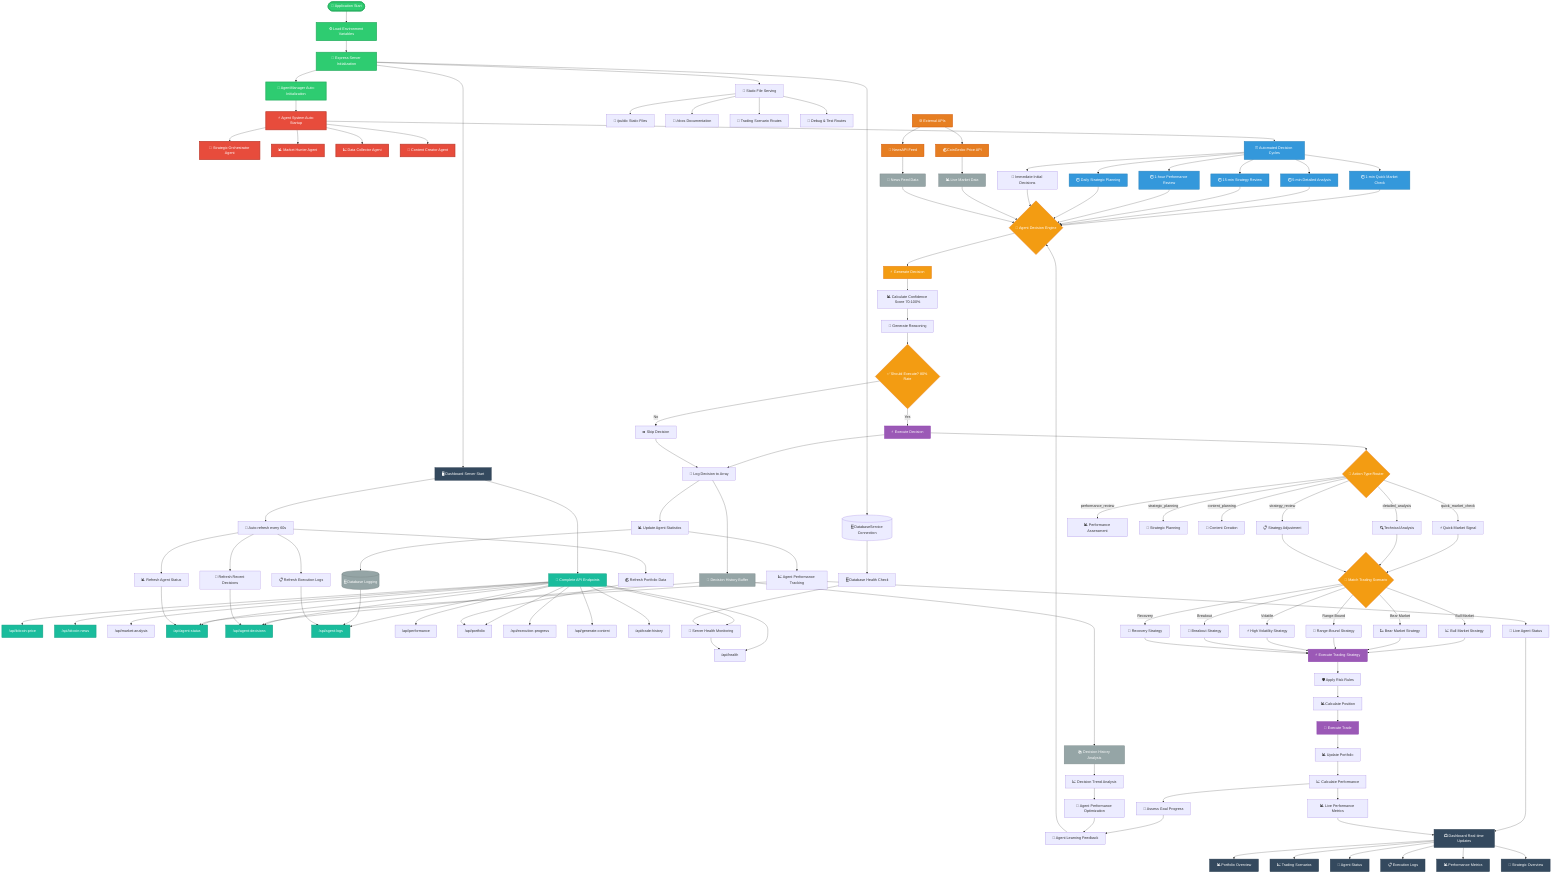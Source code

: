 graph TB
    %% Application Entry Points & Initialization
    Start([🚀 Application Start]) --> EnvLoad[⚙️ Load Environment Variables]
    EnvLoad --> ServerInit[📡 Express Server Initialization]
    ServerInit --> DatabaseInit[(🗄️ DatabaseService Connection)]
    ServerInit --> AgentManagerInit[🤖 AgentManager Auto-Initialization]
    ServerInit --> StaticServing[📁 Static File Serving]
    ServerInit --> DashboardServe[🖥️ Dashboard Server Start]
    
    %% Agent Manager System
    AgentManagerInit --> AgentSystemStart[⚡ Agent System Auto-Startup]
    AgentSystemStart --> StrategicOrchestrator[🎯 Strategic Orchestrator Agent]
    AgentSystemStart --> MarketHunter[📊 Market Hunter Agent] 
    AgentSystemStart --> DataCollector[📈 Data Collector Agent]
    AgentSystemStart --> ContentCreator[📝 Content Creator Agent]
    
    %% Live Agent Decision Cycles
    AgentSystemStart --> TimingCycles[⏰ Automated Decision Cycles]
    TimingCycles --> Cycle1min[🕐 1-min Quick Market Check]
    TimingCycles --> Cycle5min[🕔 5-min Detailed Analysis]
    TimingCycles --> Cycle15min[🕐 15-min Strategy Review]
    TimingCycles --> Cycle1hr[🕐 1-hour Performance Review]
    TimingCycles --> CycleDaily[🕐 Daily Strategic Planning]
    TimingCycles --> InitialDecisions[🚀 Immediate Initial Decisions]
    
    %% Agent Decision Making Process
    Cycle1min --> AgentDecisionEngine{🧠 Agent Decision Engine}
    Cycle5min --> AgentDecisionEngine
    Cycle15min --> AgentDecisionEngine
    Cycle1hr --> AgentDecisionEngine
    CycleDaily --> AgentDecisionEngine
    InitialDecisions --> AgentDecisionEngine
    
    %% Real-time Data Integration
    ExternalAPIs[🌐 External APIs] --> CoinGeckoAPI[💰 CoinGecko Price API]
    ExternalAPIs --> NewsAPI[📰 NewsAPI Feed]
    CoinGeckoAPI --> MarketDataFlow[📊 Live Market Data]
    NewsAPI --> NewsDataFlow[📰 News Feed Data]
    
    MarketDataFlow --> AgentDecisionEngine
    NewsDataFlow --> AgentDecisionEngine
    
    %% Decision Processing
    AgentDecisionEngine --> DecisionGeneration[⚡ Generate Decision]
    DecisionGeneration --> ConfidenceCalc["📊 Calculate Confidence Score 70-100%"]
    ConfidenceCalc --> ReasoningGen[🧾 Generate Reasoning]
    ReasoningGen --> ExecutionCheck{"✅ Should Execute? 80% Rate"}
    
    ExecutionCheck -->|Yes| ExecuteDecision[⚡ Execute Decision]
    ExecutionCheck -->|No| SkipDecision[⏭️ Skip Decision]
    
    %% Live Decision Logging & Statistics
    ExecuteDecision --> LogDecision[📝 Log Decision to Array]
    SkipDecision --> LogDecision
    LogDecision --> UpdateAgentStats[📊 Update Agent Statistics]
    LogDecision --> DecisionBuffer[💾 Decision History Buffer]
    UpdateAgentStats --> AgentPerformance[📈 Agent Performance Tracking]
    UpdateAgentStats --> DatabaseLog[(🗄️ Database Logging)]
    
    %% Complete API Endpoint System
    DashboardServe --> DashboardAPI[🔌 Complete API Endpoints]
    DashboardAPI --> BitcoinPriceAPI["/api/bitcoin-price"]
    DashboardAPI --> BitcoinNewsAPI["/api/bitcoin-news"]
    DashboardAPI --> MarketAnalysisAPI["/api/market-analysis"]
    DashboardAPI --> AgentStatusAPI["/api/agent-status"]
    DashboardAPI --> AgentDecisionsAPI["/api/agent-decisions"]
    DashboardAPI --> AgentLogsAPI["/api/agent-logs"]
    DashboardAPI --> PerformanceAPI["/api/performance"]
    DashboardAPI --> PortfolioAPI["/api/portfolio"]
    DashboardAPI --> ExecutionProgressAPI["/api/execution-progress"]
    DashboardAPI --> GenerateContentAPI["/api/generate-content"]
    DashboardAPI --> TradeHistoryAPI["/api/trade-history"]
    DashboardAPI --> HealthAPI["/api/health"]
    
    %% Live Agent Data Flow
    AgentPerformance --> AgentStatusAPI
    DecisionBuffer --> AgentDecisionsAPI
    DatabaseLog --> AgentLogsAPI
    
    %% Dashboard Auto-Refresh System
    DashboardServe --> AutoRefresh[🔄 Auto-refresh every 60s]
    AutoRefresh --> RefreshAgentStatus[📊 Refresh Agent Status]
    AutoRefresh --> RefreshDecisions[💭 Refresh Recent Decisions]
    AutoRefresh --> RefreshLogs[📋 Refresh Execution Logs]
    AutoRefresh --> RefreshPortfolio[💰 Refresh Portfolio Data]
    
    RefreshAgentStatus --> AgentStatusAPI
    RefreshDecisions --> AgentDecisionsAPI
    RefreshLogs --> AgentLogsAPI
    RefreshPortfolio --> PortfolioAPI
    
    %% Agent Goal-Based Actions
    ExecuteDecision --> ActionRouter{🎯 Action Type Router}
    ActionRouter -->|quick_market_check| QuickAction[⚡ Quick Market Signal]
    ActionRouter -->|detailed_analysis| AnalysisAction[🔍 Technical Analysis]
    ActionRouter -->|strategy_review| StrategyAction[📋 Strategy Adjustment]
    ActionRouter -->|performance_review| PerformanceAction[📊 Performance Assessment]
    ActionRouter -->|strategic_planning| PlanningAction[🎯 Strategic Planning]
    ActionRouter -->|content_planning| ContentAction[📝 Content Creation]
    
    %% Trading Scenario Integration
    QuickAction --> ScenarioMatcher{🎯 Match Trading Scenario}
    AnalysisAction --> ScenarioMatcher
    StrategyAction --> ScenarioMatcher
    ScenarioMatcher -->|Bull Market| BullScenario[📈 Bull Market Strategy]
    ScenarioMatcher -->|Bear Market| BearScenario[📉 Bear Market Strategy]
    ScenarioMatcher -->|Range-Bound| RangeScenario[🌊 Range-Bound Strategy]
    ScenarioMatcher -->|Volatile| VolatileScenario[⚡ High Volatility Strategy]
    ScenarioMatcher -->|Breakout| BreakoutScenario[🚀 Breakout Strategy]
    ScenarioMatcher -->|Recovery| RecoveryScenario[🔄 Recovery Strategy]
    
    %% Strategy Execution
    BullScenario --> StrategyExecution[⚡ Execute Trading Strategy]
    BearScenario --> StrategyExecution
    RangeScenario --> StrategyExecution
    VolatileScenario --> StrategyExecution
    BreakoutScenario --> StrategyExecution
    RecoveryScenario --> StrategyExecution
    
    StrategyExecution --> RiskMgmt[🛡️ Apply Risk Rules]
    RiskMgmt --> PositionSize[📊 Calculate Position]
    PositionSize --> TradeExecution[💫 Execute Trade]
    
    %% Portfolio Management
    TradeExecution --> PortfolioUpdate[📊 Update Portfolio]
    PortfolioUpdate --> PerformanceCalc[📈 Calculate Performance]
    PerformanceCalc --> GoalProgress[🎯 Assess Goal Progress]
    GoalProgress --> FeedbackLoop[🔄 Agent Learning Feedback]
    FeedbackLoop --> AgentDecisionEngine
    
    %% Live Status Broadcasting
    AgentPerformance --> LiveStatus[📡 Live Agent Status]
    LiveStatus --> DashboardBroadcast[📺 Dashboard Real-time Updates]
    PerformanceCalc --> LivePerformance[📊 Live Performance Metrics]
    LivePerformance --> DashboardBroadcast
    
    %% Agent Decision History & Optimization
    DecisionBuffer --> DecisionHistory[📚 Decision History Analysis]
    DecisionHistory --> TrendAnalysis[📈 Decision Trend Analysis]
    TrendAnalysis --> AgentOptimization[🔧 Agent Performance Optimization]
    AgentOptimization --> FeedbackLoop
    
    %% 6-Tab Dashboard Integration
    DashboardBroadcast --> Tab1[📊 Portfolio Overview]
    DashboardBroadcast --> Tab2[📈 Trading Scenarios] 
    DashboardBroadcast --> Tab3[🤖 Agent Status]
    DashboardBroadcast --> Tab4[📋 Execution Logs]
    DashboardBroadcast --> Tab5[📊 Performance Metrics]
    DashboardBroadcast --> Tab6[🎯 Strategic Overview]
    
    %% Static File Serving & Additional Routes
    StaticServing --> PublicFiles[📁 /public Static Files]
    StaticServing --> DocsFiles[📁 /docs Documentation]
    StaticServing --> ScenarioRoutes[🎯 Trading Scenario Routes]
    StaticServing --> DebugRoutes[🔧 Debug & Test Routes]
    
    %% Server Health & Monitoring
    DashboardAPI --> ServerHealth[💚 Server Health Monitoring]
    ServerHealth --> HealthAPI
    DatabaseInit --> DBHealth[🗄️ Database Health Check]
    DBHealth --> ServerHealth

    %% Color coding for clarity
    classDef entryPoint fill:#2ecc71,stroke:#27ae60,stroke-width:3px,color:#fff
    classDef agentCore fill:#e74c3c,stroke:#c0392b,stroke-width:3px,color:#fff  
    classDef decision fill:#f39c12,stroke:#e67e22,stroke-width:2px,color:#fff
    classDef execution fill:#9b59b6,stroke:#8e44ad,stroke-width:2px,color:#fff
    classDef timing fill:#3498db,stroke:#2980b9,stroke-width:2px,color:#fff
    classDef data fill:#95a5a6,stroke:#7f8c8d,stroke-width:2px,color:#fff
    classDef api fill:#1abc9c,stroke:#16a085,stroke-width:2px,color:#fff
    classDef dashboard fill:#34495e,stroke:#2c3e50,stroke-width:2px,color:#fff
    classDef external fill:#e67e22,stroke:#d35400,stroke-width:2px,color:#fff
    
    class Start,EnvLoad,ServerInit,AgentManagerInit entryPoint
    class AgentSystemStart,StrategicOrchestrator,MarketHunter,DataCollector,ContentCreator agentCore
    class AgentDecisionEngine,DecisionGeneration,ExecutionCheck,ActionRouter,ScenarioMatcher decision
    class ExecuteDecision,TradeExecution,StrategyExecution execution
    class TimingCycles,Cycle1min,Cycle5min,Cycle15min,Cycle1hr,CycleDaily timing
    class MarketDataFlow,NewsDataFlow,DatabaseLog,DecisionHistory,DecisionBuffer data
    class DashboardAPI,AgentStatusAPI,AgentDecisionsAPI,AgentLogsAPI,BitcoinPriceAPI,BitcoinNewsAPI api
    class DashboardServe,DashboardBroadcast,Tab1,Tab2,Tab3,Tab4,Tab5,Tab6 dashboard
    class ExternalAPIs,CoinGeckoAPI,NewsAPI external